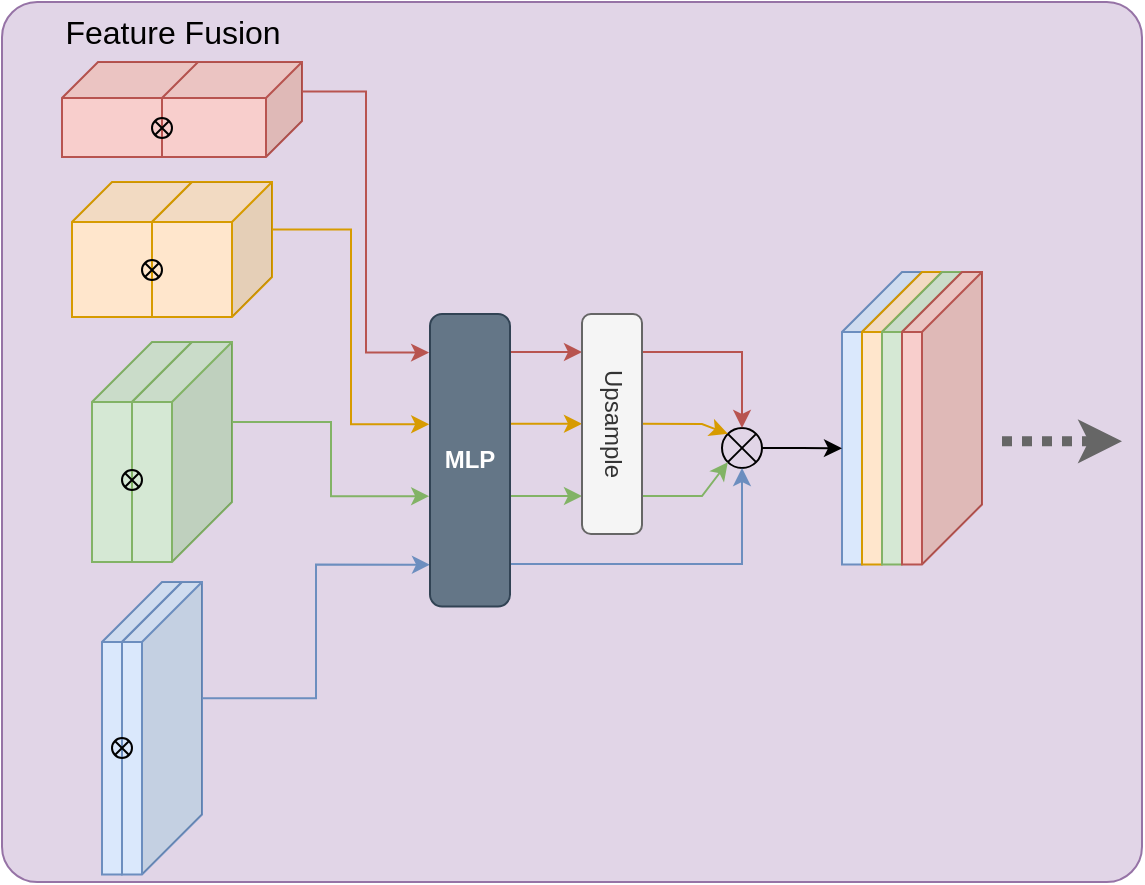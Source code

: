 <mxfile version="26.0.6">
  <diagram id="ofadndQi05QFOFvp9QXc" name="第 1 页">
    <mxGraphModel dx="1356" dy="802" grid="1" gridSize="10" guides="1" tooltips="1" connect="1" arrows="1" fold="1" page="1" pageScale="1" pageWidth="1169" pageHeight="827" math="0" shadow="0">
      <root>
        <mxCell id="0" />
        <mxCell id="1" parent="0" />
        <mxCell id="4Nw8_4SzqRGBnGvHpyXe-1" value="" style="rounded=1;whiteSpace=wrap;html=1;fillColor=#e1d5e7;strokeColor=#9673a6;arcSize=4;" vertex="1" parent="1">
          <mxGeometry x="160" y="120" width="570" height="440" as="geometry" />
        </mxCell>
        <mxCell id="4Nw8_4SzqRGBnGvHpyXe-2" value="&lt;font style=&quot;font-size: 16px;&quot;&gt;Feature Fusion&lt;/font&gt;" style="text;html=1;align=center;verticalAlign=middle;resizable=0;points=[];autosize=1;strokeColor=none;fillColor=none;" vertex="1" parent="1">
          <mxGeometry x="180" y="120" width="130" height="30" as="geometry" />
        </mxCell>
        <mxCell id="4Nw8_4SzqRGBnGvHpyXe-3" value="" style="group" vertex="1" connectable="0" parent="1">
          <mxGeometry x="190" y="150" width="120" height="47.5" as="geometry" />
        </mxCell>
        <mxCell id="4Nw8_4SzqRGBnGvHpyXe-4" value="" style="shape=cube;whiteSpace=wrap;html=1;boundedLbl=1;backgroundOutline=1;darkOpacity=0.05;darkOpacity2=0.1;flipH=1;size=18;shadow=0;fillColor=#f8cecc;strokeColor=#b85450;direction=east;" vertex="1" parent="4Nw8_4SzqRGBnGvHpyXe-3">
          <mxGeometry width="70" height="47.5" as="geometry" />
        </mxCell>
        <mxCell id="4Nw8_4SzqRGBnGvHpyXe-5" value="" style="shape=cube;whiteSpace=wrap;html=1;boundedLbl=1;backgroundOutline=1;darkOpacity=0.05;darkOpacity2=0.1;flipH=1;size=18;shadow=0;fillColor=#f8cecc;strokeColor=#b85450;direction=east;" vertex="1" parent="4Nw8_4SzqRGBnGvHpyXe-3">
          <mxGeometry x="50" width="70" height="47.5" as="geometry" />
        </mxCell>
        <mxCell id="4Nw8_4SzqRGBnGvHpyXe-6" value="" style="group;strokeWidth=3;" vertex="1" connectable="0" parent="4Nw8_4SzqRGBnGvHpyXe-3">
          <mxGeometry x="45" y="30" width="10" height="10" as="geometry" />
        </mxCell>
        <mxCell id="4Nw8_4SzqRGBnGvHpyXe-7" value="" style="ellipse;whiteSpace=wrap;html=1;aspect=fixed;fillColor=none;" vertex="1" parent="4Nw8_4SzqRGBnGvHpyXe-6">
          <mxGeometry y="-2" width="10" height="10" as="geometry" />
        </mxCell>
        <mxCell id="4Nw8_4SzqRGBnGvHpyXe-8" value="" style="endArrow=none;html=1;rounded=0;exitX=0;exitY=1;exitDx=0;exitDy=0;entryX=1;entryY=0;entryDx=0;entryDy=0;" edge="1" parent="4Nw8_4SzqRGBnGvHpyXe-6" source="4Nw8_4SzqRGBnGvHpyXe-7" target="4Nw8_4SzqRGBnGvHpyXe-7">
          <mxGeometry width="50" height="50" relative="1" as="geometry">
            <mxPoint x="1.875" y="8.125" as="sourcePoint" />
            <mxPoint x="8.125" y="1.875" as="targetPoint" />
          </mxGeometry>
        </mxCell>
        <mxCell id="4Nw8_4SzqRGBnGvHpyXe-9" value="" style="endArrow=none;html=1;rounded=0;exitX=1;exitY=1;exitDx=0;exitDy=0;entryX=0;entryY=0;entryDx=0;entryDy=0;" edge="1" parent="4Nw8_4SzqRGBnGvHpyXe-6" source="4Nw8_4SzqRGBnGvHpyXe-7" target="4Nw8_4SzqRGBnGvHpyXe-7">
          <mxGeometry width="50" height="50" relative="1" as="geometry">
            <mxPoint x="8.125" y="8.125" as="sourcePoint" />
            <mxPoint x="1.875" y="1.875" as="targetPoint" />
          </mxGeometry>
        </mxCell>
        <mxCell id="4Nw8_4SzqRGBnGvHpyXe-10" value="" style="group" vertex="1" connectable="0" parent="1">
          <mxGeometry x="195" y="210" width="100" height="67.5" as="geometry" />
        </mxCell>
        <mxCell id="4Nw8_4SzqRGBnGvHpyXe-11" value="" style="shape=cube;whiteSpace=wrap;html=1;boundedLbl=1;backgroundOutline=1;darkOpacity=0.05;darkOpacity2=0.1;flipH=1;size=20;shadow=0;fillColor=#ffe6cc;strokeColor=#d79b00;" vertex="1" parent="4Nw8_4SzqRGBnGvHpyXe-10">
          <mxGeometry width="60" height="67.5" as="geometry" />
        </mxCell>
        <mxCell id="4Nw8_4SzqRGBnGvHpyXe-12" value="" style="shape=cube;whiteSpace=wrap;html=1;boundedLbl=1;backgroundOutline=1;darkOpacity=0.05;darkOpacity2=0.1;flipH=1;size=20;shadow=0;fillColor=#ffe6cc;strokeColor=#d79b00;" vertex="1" parent="4Nw8_4SzqRGBnGvHpyXe-10">
          <mxGeometry x="40" width="60" height="67.5" as="geometry" />
        </mxCell>
        <mxCell id="4Nw8_4SzqRGBnGvHpyXe-13" value="" style="group;strokeWidth=3;" vertex="1" connectable="0" parent="4Nw8_4SzqRGBnGvHpyXe-10">
          <mxGeometry x="35" y="41" width="10" height="10" as="geometry" />
        </mxCell>
        <mxCell id="4Nw8_4SzqRGBnGvHpyXe-14" value="" style="ellipse;whiteSpace=wrap;html=1;aspect=fixed;fillColor=none;" vertex="1" parent="4Nw8_4SzqRGBnGvHpyXe-13">
          <mxGeometry y="-2" width="10" height="10" as="geometry" />
        </mxCell>
        <mxCell id="4Nw8_4SzqRGBnGvHpyXe-15" value="" style="endArrow=none;html=1;rounded=0;exitX=0;exitY=1;exitDx=0;exitDy=0;entryX=1;entryY=0;entryDx=0;entryDy=0;" edge="1" parent="4Nw8_4SzqRGBnGvHpyXe-13" source="4Nw8_4SzqRGBnGvHpyXe-14" target="4Nw8_4SzqRGBnGvHpyXe-14">
          <mxGeometry width="50" height="50" relative="1" as="geometry">
            <mxPoint x="1.875" y="8.125" as="sourcePoint" />
            <mxPoint x="8.125" y="1.875" as="targetPoint" />
          </mxGeometry>
        </mxCell>
        <mxCell id="4Nw8_4SzqRGBnGvHpyXe-16" value="" style="endArrow=none;html=1;rounded=0;exitX=1;exitY=1;exitDx=0;exitDy=0;entryX=0;entryY=0;entryDx=0;entryDy=0;" edge="1" parent="4Nw8_4SzqRGBnGvHpyXe-13" source="4Nw8_4SzqRGBnGvHpyXe-14" target="4Nw8_4SzqRGBnGvHpyXe-14">
          <mxGeometry width="50" height="50" relative="1" as="geometry">
            <mxPoint x="8.125" y="8.125" as="sourcePoint" />
            <mxPoint x="1.875" y="1.875" as="targetPoint" />
          </mxGeometry>
        </mxCell>
        <mxCell id="4Nw8_4SzqRGBnGvHpyXe-17" value="" style="group" vertex="1" connectable="0" parent="1">
          <mxGeometry x="205" y="290" width="70" height="110" as="geometry" />
        </mxCell>
        <mxCell id="4Nw8_4SzqRGBnGvHpyXe-18" value="" style="shape=cube;whiteSpace=wrap;html=1;boundedLbl=1;backgroundOutline=1;darkOpacity=0.05;darkOpacity2=0.1;flipH=1;size=30;shadow=0;fillColor=#d5e8d4;strokeColor=#82b366;" vertex="1" parent="4Nw8_4SzqRGBnGvHpyXe-17">
          <mxGeometry width="50" height="110" as="geometry" />
        </mxCell>
        <mxCell id="4Nw8_4SzqRGBnGvHpyXe-19" value="" style="shape=cube;whiteSpace=wrap;html=1;boundedLbl=1;backgroundOutline=1;darkOpacity=0.05;darkOpacity2=0.1;flipH=1;size=30;shadow=0;fillColor=#d5e8d4;strokeColor=#82b366;" vertex="1" parent="4Nw8_4SzqRGBnGvHpyXe-17">
          <mxGeometry x="20" width="50" height="110" as="geometry" />
        </mxCell>
        <mxCell id="4Nw8_4SzqRGBnGvHpyXe-20" value="" style="group;strokeWidth=3;" vertex="1" connectable="0" parent="1">
          <mxGeometry x="220" y="356" width="10" height="10" as="geometry" />
        </mxCell>
        <mxCell id="4Nw8_4SzqRGBnGvHpyXe-21" value="" style="ellipse;whiteSpace=wrap;html=1;aspect=fixed;fillColor=none;" vertex="1" parent="4Nw8_4SzqRGBnGvHpyXe-20">
          <mxGeometry y="-2" width="10" height="10" as="geometry" />
        </mxCell>
        <mxCell id="4Nw8_4SzqRGBnGvHpyXe-22" value="" style="endArrow=none;html=1;rounded=0;exitX=0;exitY=1;exitDx=0;exitDy=0;entryX=1;entryY=0;entryDx=0;entryDy=0;" edge="1" parent="4Nw8_4SzqRGBnGvHpyXe-20" source="4Nw8_4SzqRGBnGvHpyXe-21" target="4Nw8_4SzqRGBnGvHpyXe-21">
          <mxGeometry width="50" height="50" relative="1" as="geometry">
            <mxPoint x="1.875" y="8.125" as="sourcePoint" />
            <mxPoint x="8.125" y="1.875" as="targetPoint" />
          </mxGeometry>
        </mxCell>
        <mxCell id="4Nw8_4SzqRGBnGvHpyXe-23" value="" style="endArrow=none;html=1;rounded=0;exitX=1;exitY=1;exitDx=0;exitDy=0;entryX=0;entryY=0;entryDx=0;entryDy=0;" edge="1" parent="4Nw8_4SzqRGBnGvHpyXe-20" source="4Nw8_4SzqRGBnGvHpyXe-21" target="4Nw8_4SzqRGBnGvHpyXe-21">
          <mxGeometry width="50" height="50" relative="1" as="geometry">
            <mxPoint x="8.125" y="8.125" as="sourcePoint" />
            <mxPoint x="1.875" y="1.875" as="targetPoint" />
          </mxGeometry>
        </mxCell>
        <mxCell id="4Nw8_4SzqRGBnGvHpyXe-24" value="" style="group" vertex="1" connectable="0" parent="1">
          <mxGeometry x="210" y="410" width="50" height="146.25" as="geometry" />
        </mxCell>
        <mxCell id="4Nw8_4SzqRGBnGvHpyXe-25" value="" style="shape=cube;whiteSpace=wrap;html=1;boundedLbl=1;backgroundOutline=1;darkOpacity=0.05;darkOpacity2=0.1;flipH=1;size=30;shadow=0;fillColor=#dae8fc;strokeColor=#6c8ebf;" vertex="1" parent="4Nw8_4SzqRGBnGvHpyXe-24">
          <mxGeometry width="40" height="146.25" as="geometry" />
        </mxCell>
        <mxCell id="4Nw8_4SzqRGBnGvHpyXe-26" value="" style="shape=cube;whiteSpace=wrap;html=1;boundedLbl=1;backgroundOutline=1;darkOpacity=0.05;darkOpacity2=0.1;flipH=1;size=30;shadow=0;fillColor=#dae8fc;strokeColor=#6c8ebf;" vertex="1" parent="4Nw8_4SzqRGBnGvHpyXe-24">
          <mxGeometry x="10" width="40" height="146.25" as="geometry" />
        </mxCell>
        <mxCell id="4Nw8_4SzqRGBnGvHpyXe-27" value="" style="group;strokeWidth=3;" vertex="1" connectable="0" parent="1">
          <mxGeometry x="215" y="490" width="10" height="10" as="geometry" />
        </mxCell>
        <mxCell id="4Nw8_4SzqRGBnGvHpyXe-28" value="" style="ellipse;whiteSpace=wrap;html=1;aspect=fixed;fillColor=none;" vertex="1" parent="4Nw8_4SzqRGBnGvHpyXe-27">
          <mxGeometry y="-2" width="10" height="10" as="geometry" />
        </mxCell>
        <mxCell id="4Nw8_4SzqRGBnGvHpyXe-29" value="" style="endArrow=none;html=1;rounded=0;exitX=0;exitY=1;exitDx=0;exitDy=0;entryX=1;entryY=0;entryDx=0;entryDy=0;" edge="1" parent="4Nw8_4SzqRGBnGvHpyXe-27" source="4Nw8_4SzqRGBnGvHpyXe-28" target="4Nw8_4SzqRGBnGvHpyXe-28">
          <mxGeometry width="50" height="50" relative="1" as="geometry">
            <mxPoint x="1.875" y="8.125" as="sourcePoint" />
            <mxPoint x="8.125" y="1.875" as="targetPoint" />
          </mxGeometry>
        </mxCell>
        <mxCell id="4Nw8_4SzqRGBnGvHpyXe-30" value="" style="endArrow=none;html=1;rounded=0;exitX=1;exitY=1;exitDx=0;exitDy=0;entryX=0;entryY=0;entryDx=0;entryDy=0;" edge="1" parent="4Nw8_4SzqRGBnGvHpyXe-27" source="4Nw8_4SzqRGBnGvHpyXe-28" target="4Nw8_4SzqRGBnGvHpyXe-28">
          <mxGeometry width="50" height="50" relative="1" as="geometry">
            <mxPoint x="8.125" y="8.125" as="sourcePoint" />
            <mxPoint x="1.875" y="1.875" as="targetPoint" />
          </mxGeometry>
        </mxCell>
        <mxCell id="4Nw8_4SzqRGBnGvHpyXe-31" style="edgeStyle=orthogonalEdgeStyle;rounded=0;orthogonalLoop=1;jettySize=auto;html=1;exitX=0;exitY=0;exitDx=0;exitDy=14.75;exitPerimeter=0;entryX=-0.011;entryY=0.132;entryDx=0;entryDy=0;entryPerimeter=0;fillColor=#f8cecc;strokeColor=#b85450;" edge="1" parent="1" source="4Nw8_4SzqRGBnGvHpyXe-5" target="4Nw8_4SzqRGBnGvHpyXe-49">
          <mxGeometry relative="1" as="geometry" />
        </mxCell>
        <mxCell id="4Nw8_4SzqRGBnGvHpyXe-32" style="edgeStyle=orthogonalEdgeStyle;rounded=0;orthogonalLoop=1;jettySize=auto;html=1;exitX=0;exitY=0;exitDx=0;exitDy=23.75;exitPerimeter=0;entryX=-0.01;entryY=0.377;entryDx=0;entryDy=0;entryPerimeter=0;fillColor=#ffe6cc;strokeColor=#d79b00;" edge="1" parent="1" source="4Nw8_4SzqRGBnGvHpyXe-12" target="4Nw8_4SzqRGBnGvHpyXe-49">
          <mxGeometry relative="1" as="geometry" />
        </mxCell>
        <mxCell id="4Nw8_4SzqRGBnGvHpyXe-33" style="edgeStyle=orthogonalEdgeStyle;rounded=0;orthogonalLoop=1;jettySize=auto;html=1;exitX=0;exitY=0;exitDx=0;exitDy=40;exitPerimeter=0;entryX=-0.01;entryY=0.623;entryDx=0;entryDy=0;entryPerimeter=0;fillColor=#d5e8d4;strokeColor=#82b366;" edge="1" parent="1" source="4Nw8_4SzqRGBnGvHpyXe-19" target="4Nw8_4SzqRGBnGvHpyXe-49">
          <mxGeometry relative="1" as="geometry" />
        </mxCell>
        <mxCell id="4Nw8_4SzqRGBnGvHpyXe-34" style="edgeStyle=orthogonalEdgeStyle;rounded=0;orthogonalLoop=1;jettySize=auto;html=1;exitX=0;exitY=0;exitDx=0;exitDy=58.125;exitPerimeter=0;entryX=0;entryY=0.857;entryDx=0;entryDy=0;entryPerimeter=0;fillColor=#dae8fc;strokeColor=#6c8ebf;" edge="1" parent="1" source="4Nw8_4SzqRGBnGvHpyXe-26" target="4Nw8_4SzqRGBnGvHpyXe-49">
          <mxGeometry relative="1" as="geometry">
            <Array as="points">
              <mxPoint x="317" y="468" />
              <mxPoint x="317" y="401" />
            </Array>
          </mxGeometry>
        </mxCell>
        <mxCell id="4Nw8_4SzqRGBnGvHpyXe-35" value="" style="group" vertex="1" connectable="0" parent="1">
          <mxGeometry x="580" y="255" width="70" height="146.25" as="geometry" />
        </mxCell>
        <mxCell id="4Nw8_4SzqRGBnGvHpyXe-36" value="" style="shape=cube;whiteSpace=wrap;html=1;boundedLbl=1;backgroundOutline=1;darkOpacity=0.05;darkOpacity2=0.1;flipH=1;size=30;shadow=0;fillColor=#dae8fc;strokeColor=#6c8ebf;" vertex="1" parent="4Nw8_4SzqRGBnGvHpyXe-35">
          <mxGeometry width="40" height="146.25" as="geometry" />
        </mxCell>
        <mxCell id="4Nw8_4SzqRGBnGvHpyXe-37" value="" style="shape=cube;whiteSpace=wrap;html=1;boundedLbl=1;backgroundOutline=1;darkOpacity=0.05;darkOpacity2=0.1;flipH=1;size=30;shadow=0;fillColor=#ffe6cc;strokeColor=#d79b00;" vertex="1" parent="4Nw8_4SzqRGBnGvHpyXe-35">
          <mxGeometry x="10" width="40" height="146.25" as="geometry" />
        </mxCell>
        <mxCell id="4Nw8_4SzqRGBnGvHpyXe-38" value="" style="shape=cube;whiteSpace=wrap;html=1;boundedLbl=1;backgroundOutline=1;darkOpacity=0.05;darkOpacity2=0.1;flipH=1;size=30;shadow=0;fillColor=#d5e8d4;strokeColor=#82b366;" vertex="1" parent="4Nw8_4SzqRGBnGvHpyXe-35">
          <mxGeometry x="20" width="40" height="146.25" as="geometry" />
        </mxCell>
        <mxCell id="4Nw8_4SzqRGBnGvHpyXe-39" value="" style="shape=cube;whiteSpace=wrap;html=1;boundedLbl=1;backgroundOutline=1;darkOpacity=0.05;darkOpacity2=0.1;flipH=1;size=30;shadow=0;fillColor=#f8cecc;strokeColor=#b85450;" vertex="1" parent="4Nw8_4SzqRGBnGvHpyXe-35">
          <mxGeometry x="30" width="40" height="146.25" as="geometry" />
        </mxCell>
        <mxCell id="4Nw8_4SzqRGBnGvHpyXe-40" value="" style="group;strokeWidth=3;" vertex="1" connectable="0" parent="1">
          <mxGeometry x="520" y="337" width="20" height="20" as="geometry" />
        </mxCell>
        <mxCell id="4Nw8_4SzqRGBnGvHpyXe-41" value="" style="ellipse;whiteSpace=wrap;html=1;aspect=fixed;fillColor=none;" vertex="1" parent="4Nw8_4SzqRGBnGvHpyXe-40">
          <mxGeometry y="-4" width="20" height="20" as="geometry" />
        </mxCell>
        <mxCell id="4Nw8_4SzqRGBnGvHpyXe-42" value="" style="endArrow=none;html=1;rounded=0;exitX=0;exitY=1;exitDx=0;exitDy=0;entryX=1;entryY=0;entryDx=0;entryDy=0;" edge="1" parent="4Nw8_4SzqRGBnGvHpyXe-40" source="4Nw8_4SzqRGBnGvHpyXe-41" target="4Nw8_4SzqRGBnGvHpyXe-41">
          <mxGeometry width="50" height="50" relative="1" as="geometry">
            <mxPoint x="3.75" y="16.25" as="sourcePoint" />
            <mxPoint x="16.25" y="3.75" as="targetPoint" />
          </mxGeometry>
        </mxCell>
        <mxCell id="4Nw8_4SzqRGBnGvHpyXe-43" value="" style="endArrow=none;html=1;rounded=0;exitX=1;exitY=1;exitDx=0;exitDy=0;entryX=0;entryY=0;entryDx=0;entryDy=0;" edge="1" parent="4Nw8_4SzqRGBnGvHpyXe-40" source="4Nw8_4SzqRGBnGvHpyXe-41" target="4Nw8_4SzqRGBnGvHpyXe-41">
          <mxGeometry width="50" height="50" relative="1" as="geometry">
            <mxPoint x="16.25" y="16.25" as="sourcePoint" />
            <mxPoint x="3.75" y="3.75" as="targetPoint" />
          </mxGeometry>
        </mxCell>
        <mxCell id="4Nw8_4SzqRGBnGvHpyXe-44" value="" style="endArrow=classic;html=1;rounded=0;exitX=0.15;exitY=0.13;exitDx=0;exitDy=0;exitPerimeter=0;fillColor=#f8cecc;strokeColor=#b85450;" edge="1" parent="1">
          <mxGeometry width="50" height="50" relative="1" as="geometry">
            <mxPoint x="414" y="295.013" as="sourcePoint" />
            <mxPoint x="450" y="295" as="targetPoint" />
          </mxGeometry>
        </mxCell>
        <mxCell id="4Nw8_4SzqRGBnGvHpyXe-45" value="" style="endArrow=classic;html=1;rounded=0;exitX=0.15;exitY=0.13;exitDx=0;exitDy=0;exitPerimeter=0;fillColor=#ffe6cc;strokeColor=#d79b00;" edge="1" parent="1">
          <mxGeometry width="50" height="50" relative="1" as="geometry">
            <mxPoint x="414" y="330.903" as="sourcePoint" />
            <mxPoint x="450" y="330.89" as="targetPoint" />
          </mxGeometry>
        </mxCell>
        <mxCell id="4Nw8_4SzqRGBnGvHpyXe-46" value="" style="endArrow=classic;html=1;rounded=0;exitX=0.15;exitY=0.13;exitDx=0;exitDy=0;exitPerimeter=0;fillColor=#d5e8d4;strokeColor=#82b366;" edge="1" parent="1">
          <mxGeometry width="50" height="50" relative="1" as="geometry">
            <mxPoint x="414" y="367.013" as="sourcePoint" />
            <mxPoint x="450" y="367" as="targetPoint" />
          </mxGeometry>
        </mxCell>
        <mxCell id="4Nw8_4SzqRGBnGvHpyXe-47" value="" style="endArrow=classic;html=1;rounded=0;exitX=0.15;exitY=0.13;exitDx=0;exitDy=0;exitPerimeter=0;fillColor=#ffe6cc;strokeColor=#d79b00;entryX=0;entryY=0;entryDx=0;entryDy=0;" edge="1" parent="1" target="4Nw8_4SzqRGBnGvHpyXe-41">
          <mxGeometry width="50" height="50" relative="1" as="geometry">
            <mxPoint x="480" y="330.813" as="sourcePoint" />
            <mxPoint x="516" y="330.8" as="targetPoint" />
            <Array as="points">
              <mxPoint x="510" y="331" />
            </Array>
          </mxGeometry>
        </mxCell>
        <mxCell id="4Nw8_4SzqRGBnGvHpyXe-48" value="" style="endArrow=classic;html=1;rounded=0;exitX=0.15;exitY=0.13;exitDx=0;exitDy=0;exitPerimeter=0;fillColor=#dae8fc;strokeColor=#6c8ebf;entryX=0.5;entryY=1;entryDx=0;entryDy=0;" edge="1" parent="1" target="4Nw8_4SzqRGBnGvHpyXe-41">
          <mxGeometry width="50" height="50" relative="1" as="geometry">
            <mxPoint x="414" y="401.013" as="sourcePoint" />
            <mxPoint x="450" y="401" as="targetPoint" />
            <Array as="points">
              <mxPoint x="530" y="401" />
            </Array>
          </mxGeometry>
        </mxCell>
        <mxCell id="4Nw8_4SzqRGBnGvHpyXe-49" value="&lt;b&gt;MLP&lt;/b&gt;" style="rounded=1;whiteSpace=wrap;html=1;fillColor=#647687;fontColor=#ffffff;strokeColor=#314354;" vertex="1" parent="1">
          <mxGeometry x="374" y="276" width="40" height="146.25" as="geometry" />
        </mxCell>
        <mxCell id="4Nw8_4SzqRGBnGvHpyXe-50" value="" style="endArrow=classic;html=1;rounded=0;exitX=0.15;exitY=0.13;exitDx=0;exitDy=0;exitPerimeter=0;fillColor=#d5e8d4;strokeColor=#82b366;entryX=0;entryY=1;entryDx=0;entryDy=0;" edge="1" parent="1" target="4Nw8_4SzqRGBnGvHpyXe-41">
          <mxGeometry width="50" height="50" relative="1" as="geometry">
            <mxPoint x="480" y="367.013" as="sourcePoint" />
            <mxPoint x="516" y="367" as="targetPoint" />
            <Array as="points">
              <mxPoint x="510" y="367" />
            </Array>
          </mxGeometry>
        </mxCell>
        <mxCell id="4Nw8_4SzqRGBnGvHpyXe-51" value="" style="endArrow=classic;html=1;rounded=0;exitX=0.15;exitY=0.13;exitDx=0;exitDy=0;exitPerimeter=0;fillColor=#f8cecc;strokeColor=#b85450;entryX=0.5;entryY=0;entryDx=0;entryDy=0;" edge="1" parent="1" target="4Nw8_4SzqRGBnGvHpyXe-41">
          <mxGeometry width="50" height="50" relative="1" as="geometry">
            <mxPoint x="480" y="295.013" as="sourcePoint" />
            <mxPoint x="530" y="333" as="targetPoint" />
            <Array as="points">
              <mxPoint x="530" y="295" />
            </Array>
          </mxGeometry>
        </mxCell>
        <mxCell id="4Nw8_4SzqRGBnGvHpyXe-52" value="Upsample" style="rounded=1;whiteSpace=wrap;html=1;fillColor=#f5f5f5;fontColor=#333333;strokeColor=#666666;textDirection=vertical-lr;" vertex="1" parent="1">
          <mxGeometry x="450" y="276" width="30" height="110" as="geometry" />
        </mxCell>
        <mxCell id="4Nw8_4SzqRGBnGvHpyXe-53" style="edgeStyle=orthogonalEdgeStyle;rounded=0;orthogonalLoop=1;jettySize=auto;html=1;exitX=1;exitY=0.5;exitDx=0;exitDy=0;entryX=0;entryY=0;entryDx=40;entryDy=88.125;entryPerimeter=0;" edge="1" parent="1" source="4Nw8_4SzqRGBnGvHpyXe-41" target="4Nw8_4SzqRGBnGvHpyXe-36">
          <mxGeometry relative="1" as="geometry" />
        </mxCell>
        <mxCell id="4Nw8_4SzqRGBnGvHpyXe-54" value="" style="endArrow=classic;html=1;rounded=0;strokeWidth=5;fillColor=#f5f5f5;strokeColor=#666666;dashed=1;dashPattern=1 1;" edge="1" parent="1">
          <mxGeometry width="50" height="50" relative="1" as="geometry">
            <mxPoint x="660" y="339.66" as="sourcePoint" />
            <mxPoint x="720" y="339.66" as="targetPoint" />
          </mxGeometry>
        </mxCell>
      </root>
    </mxGraphModel>
  </diagram>
</mxfile>
